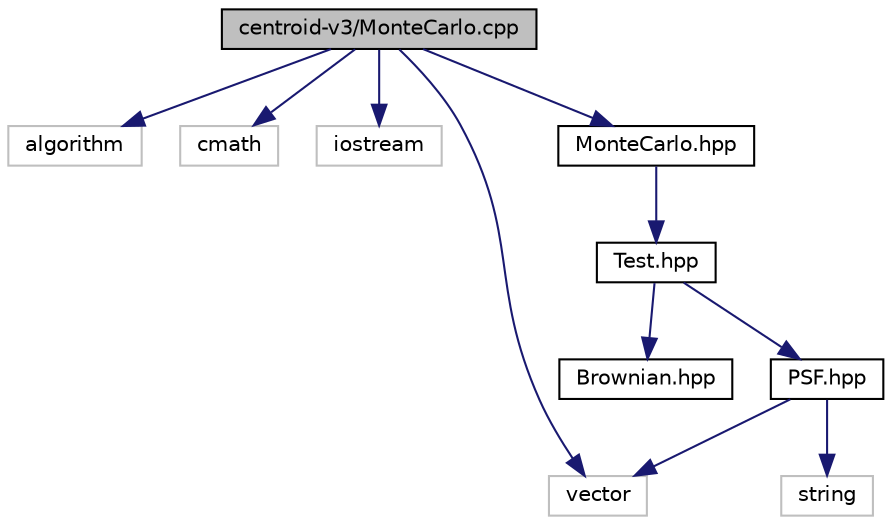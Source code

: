 digraph "centroid-v3/MonteCarlo.cpp"
{
  edge [fontname="Helvetica",fontsize="10",labelfontname="Helvetica",labelfontsize="10"];
  node [fontname="Helvetica",fontsize="10",shape=record];
  Node1 [label="centroid-v3/MonteCarlo.cpp",height=0.2,width=0.4,color="black", fillcolor="grey75", style="filled", fontcolor="black"];
  Node1 -> Node2 [color="midnightblue",fontsize="10",style="solid",fontname="Helvetica"];
  Node2 [label="algorithm",height=0.2,width=0.4,color="grey75", fillcolor="white", style="filled"];
  Node1 -> Node3 [color="midnightblue",fontsize="10",style="solid",fontname="Helvetica"];
  Node3 [label="cmath",height=0.2,width=0.4,color="grey75", fillcolor="white", style="filled"];
  Node1 -> Node4 [color="midnightblue",fontsize="10",style="solid",fontname="Helvetica"];
  Node4 [label="iostream",height=0.2,width=0.4,color="grey75", fillcolor="white", style="filled"];
  Node1 -> Node5 [color="midnightblue",fontsize="10",style="solid",fontname="Helvetica"];
  Node5 [label="vector",height=0.2,width=0.4,color="grey75", fillcolor="white", style="filled"];
  Node1 -> Node6 [color="midnightblue",fontsize="10",style="solid",fontname="Helvetica"];
  Node6 [label="MonteCarlo.hpp",height=0.2,width=0.4,color="black", fillcolor="white", style="filled",URL="$_monte_carlo_8hpp.html",tooltip="Header file for MonteCarlo class. "];
  Node6 -> Node7 [color="midnightblue",fontsize="10",style="solid",fontname="Helvetica"];
  Node7 [label="Test.hpp",height=0.2,width=0.4,color="black", fillcolor="white", style="filled",URL="$_test_8hpp.html",tooltip="Header file for Test class. "];
  Node7 -> Node8 [color="midnightblue",fontsize="10",style="solid",fontname="Helvetica"];
  Node8 [label="Brownian.hpp",height=0.2,width=0.4,color="black", fillcolor="white", style="filled",URL="$_brownian_8hpp.html",tooltip="Header file for Brownian class. "];
  Node7 -> Node9 [color="midnightblue",fontsize="10",style="solid",fontname="Helvetica"];
  Node9 [label="PSF.hpp",height=0.2,width=0.4,color="black", fillcolor="white", style="filled",URL="$_p_s_f_8hpp.html",tooltip="Header for PSF class. "];
  Node9 -> Node10 [color="midnightblue",fontsize="10",style="solid",fontname="Helvetica"];
  Node10 [label="string",height=0.2,width=0.4,color="grey75", fillcolor="white", style="filled"];
  Node9 -> Node5 [color="midnightblue",fontsize="10",style="solid",fontname="Helvetica"];
}
